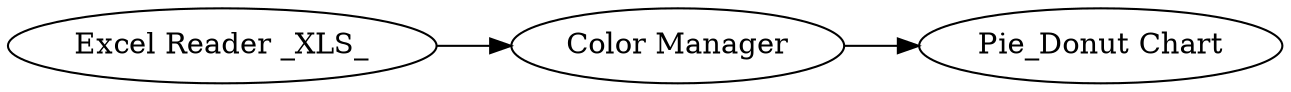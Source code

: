 digraph {
	2 -> 3
	1 -> 2
	1 [label="Excel Reader _XLS_"]
	3 [label="Pie_Donut Chart"]
	2 [label="Color Manager"]
	rankdir=LR
}
